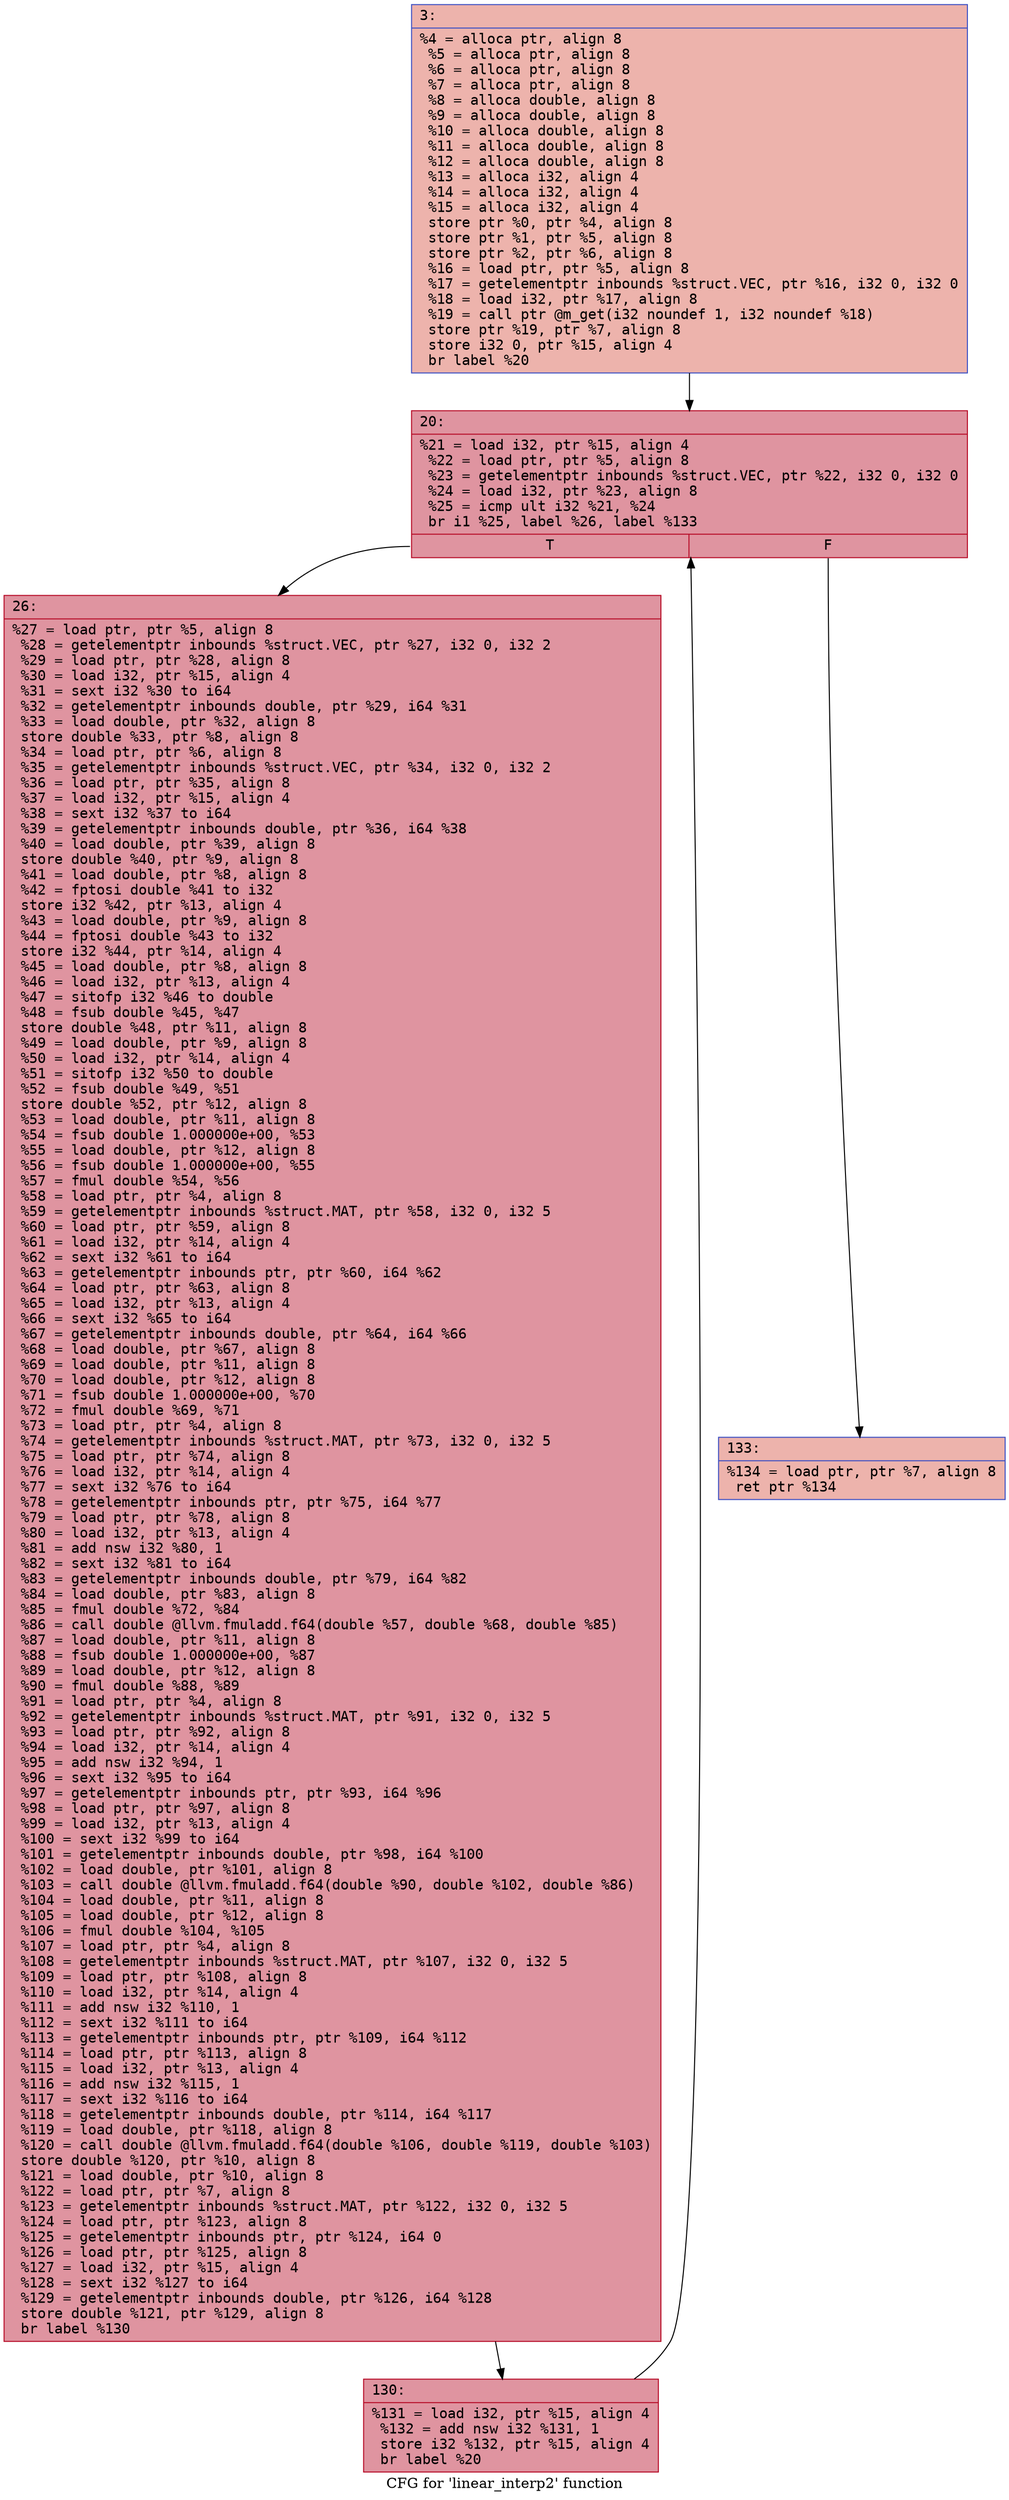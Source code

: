 digraph "CFG for 'linear_interp2' function" {
	label="CFG for 'linear_interp2' function";

	Node0x600002c165d0 [shape=record,color="#3d50c3ff", style=filled, fillcolor="#d6524470" fontname="Courier",label="{3:\l|  %4 = alloca ptr, align 8\l  %5 = alloca ptr, align 8\l  %6 = alloca ptr, align 8\l  %7 = alloca ptr, align 8\l  %8 = alloca double, align 8\l  %9 = alloca double, align 8\l  %10 = alloca double, align 8\l  %11 = alloca double, align 8\l  %12 = alloca double, align 8\l  %13 = alloca i32, align 4\l  %14 = alloca i32, align 4\l  %15 = alloca i32, align 4\l  store ptr %0, ptr %4, align 8\l  store ptr %1, ptr %5, align 8\l  store ptr %2, ptr %6, align 8\l  %16 = load ptr, ptr %5, align 8\l  %17 = getelementptr inbounds %struct.VEC, ptr %16, i32 0, i32 0\l  %18 = load i32, ptr %17, align 8\l  %19 = call ptr @m_get(i32 noundef 1, i32 noundef %18)\l  store ptr %19, ptr %7, align 8\l  store i32 0, ptr %15, align 4\l  br label %20\l}"];
	Node0x600002c165d0 -> Node0x600002c16620[tooltip="3 -> 20\nProbability 100.00%" ];
	Node0x600002c16620 [shape=record,color="#b70d28ff", style=filled, fillcolor="#b70d2870" fontname="Courier",label="{20:\l|  %21 = load i32, ptr %15, align 4\l  %22 = load ptr, ptr %5, align 8\l  %23 = getelementptr inbounds %struct.VEC, ptr %22, i32 0, i32 0\l  %24 = load i32, ptr %23, align 8\l  %25 = icmp ult i32 %21, %24\l  br i1 %25, label %26, label %133\l|{<s0>T|<s1>F}}"];
	Node0x600002c16620:s0 -> Node0x600002c16670[tooltip="20 -> 26\nProbability 96.88%" ];
	Node0x600002c16620:s1 -> Node0x600002c16710[tooltip="20 -> 133\nProbability 3.12%" ];
	Node0x600002c16670 [shape=record,color="#b70d28ff", style=filled, fillcolor="#b70d2870" fontname="Courier",label="{26:\l|  %27 = load ptr, ptr %5, align 8\l  %28 = getelementptr inbounds %struct.VEC, ptr %27, i32 0, i32 2\l  %29 = load ptr, ptr %28, align 8\l  %30 = load i32, ptr %15, align 4\l  %31 = sext i32 %30 to i64\l  %32 = getelementptr inbounds double, ptr %29, i64 %31\l  %33 = load double, ptr %32, align 8\l  store double %33, ptr %8, align 8\l  %34 = load ptr, ptr %6, align 8\l  %35 = getelementptr inbounds %struct.VEC, ptr %34, i32 0, i32 2\l  %36 = load ptr, ptr %35, align 8\l  %37 = load i32, ptr %15, align 4\l  %38 = sext i32 %37 to i64\l  %39 = getelementptr inbounds double, ptr %36, i64 %38\l  %40 = load double, ptr %39, align 8\l  store double %40, ptr %9, align 8\l  %41 = load double, ptr %8, align 8\l  %42 = fptosi double %41 to i32\l  store i32 %42, ptr %13, align 4\l  %43 = load double, ptr %9, align 8\l  %44 = fptosi double %43 to i32\l  store i32 %44, ptr %14, align 4\l  %45 = load double, ptr %8, align 8\l  %46 = load i32, ptr %13, align 4\l  %47 = sitofp i32 %46 to double\l  %48 = fsub double %45, %47\l  store double %48, ptr %11, align 8\l  %49 = load double, ptr %9, align 8\l  %50 = load i32, ptr %14, align 4\l  %51 = sitofp i32 %50 to double\l  %52 = fsub double %49, %51\l  store double %52, ptr %12, align 8\l  %53 = load double, ptr %11, align 8\l  %54 = fsub double 1.000000e+00, %53\l  %55 = load double, ptr %12, align 8\l  %56 = fsub double 1.000000e+00, %55\l  %57 = fmul double %54, %56\l  %58 = load ptr, ptr %4, align 8\l  %59 = getelementptr inbounds %struct.MAT, ptr %58, i32 0, i32 5\l  %60 = load ptr, ptr %59, align 8\l  %61 = load i32, ptr %14, align 4\l  %62 = sext i32 %61 to i64\l  %63 = getelementptr inbounds ptr, ptr %60, i64 %62\l  %64 = load ptr, ptr %63, align 8\l  %65 = load i32, ptr %13, align 4\l  %66 = sext i32 %65 to i64\l  %67 = getelementptr inbounds double, ptr %64, i64 %66\l  %68 = load double, ptr %67, align 8\l  %69 = load double, ptr %11, align 8\l  %70 = load double, ptr %12, align 8\l  %71 = fsub double 1.000000e+00, %70\l  %72 = fmul double %69, %71\l  %73 = load ptr, ptr %4, align 8\l  %74 = getelementptr inbounds %struct.MAT, ptr %73, i32 0, i32 5\l  %75 = load ptr, ptr %74, align 8\l  %76 = load i32, ptr %14, align 4\l  %77 = sext i32 %76 to i64\l  %78 = getelementptr inbounds ptr, ptr %75, i64 %77\l  %79 = load ptr, ptr %78, align 8\l  %80 = load i32, ptr %13, align 4\l  %81 = add nsw i32 %80, 1\l  %82 = sext i32 %81 to i64\l  %83 = getelementptr inbounds double, ptr %79, i64 %82\l  %84 = load double, ptr %83, align 8\l  %85 = fmul double %72, %84\l  %86 = call double @llvm.fmuladd.f64(double %57, double %68, double %85)\l  %87 = load double, ptr %11, align 8\l  %88 = fsub double 1.000000e+00, %87\l  %89 = load double, ptr %12, align 8\l  %90 = fmul double %88, %89\l  %91 = load ptr, ptr %4, align 8\l  %92 = getelementptr inbounds %struct.MAT, ptr %91, i32 0, i32 5\l  %93 = load ptr, ptr %92, align 8\l  %94 = load i32, ptr %14, align 4\l  %95 = add nsw i32 %94, 1\l  %96 = sext i32 %95 to i64\l  %97 = getelementptr inbounds ptr, ptr %93, i64 %96\l  %98 = load ptr, ptr %97, align 8\l  %99 = load i32, ptr %13, align 4\l  %100 = sext i32 %99 to i64\l  %101 = getelementptr inbounds double, ptr %98, i64 %100\l  %102 = load double, ptr %101, align 8\l  %103 = call double @llvm.fmuladd.f64(double %90, double %102, double %86)\l  %104 = load double, ptr %11, align 8\l  %105 = load double, ptr %12, align 8\l  %106 = fmul double %104, %105\l  %107 = load ptr, ptr %4, align 8\l  %108 = getelementptr inbounds %struct.MAT, ptr %107, i32 0, i32 5\l  %109 = load ptr, ptr %108, align 8\l  %110 = load i32, ptr %14, align 4\l  %111 = add nsw i32 %110, 1\l  %112 = sext i32 %111 to i64\l  %113 = getelementptr inbounds ptr, ptr %109, i64 %112\l  %114 = load ptr, ptr %113, align 8\l  %115 = load i32, ptr %13, align 4\l  %116 = add nsw i32 %115, 1\l  %117 = sext i32 %116 to i64\l  %118 = getelementptr inbounds double, ptr %114, i64 %117\l  %119 = load double, ptr %118, align 8\l  %120 = call double @llvm.fmuladd.f64(double %106, double %119, double %103)\l  store double %120, ptr %10, align 8\l  %121 = load double, ptr %10, align 8\l  %122 = load ptr, ptr %7, align 8\l  %123 = getelementptr inbounds %struct.MAT, ptr %122, i32 0, i32 5\l  %124 = load ptr, ptr %123, align 8\l  %125 = getelementptr inbounds ptr, ptr %124, i64 0\l  %126 = load ptr, ptr %125, align 8\l  %127 = load i32, ptr %15, align 4\l  %128 = sext i32 %127 to i64\l  %129 = getelementptr inbounds double, ptr %126, i64 %128\l  store double %121, ptr %129, align 8\l  br label %130\l}"];
	Node0x600002c16670 -> Node0x600002c166c0[tooltip="26 -> 130\nProbability 100.00%" ];
	Node0x600002c166c0 [shape=record,color="#b70d28ff", style=filled, fillcolor="#b70d2870" fontname="Courier",label="{130:\l|  %131 = load i32, ptr %15, align 4\l  %132 = add nsw i32 %131, 1\l  store i32 %132, ptr %15, align 4\l  br label %20\l}"];
	Node0x600002c166c0 -> Node0x600002c16620[tooltip="130 -> 20\nProbability 100.00%" ];
	Node0x600002c16710 [shape=record,color="#3d50c3ff", style=filled, fillcolor="#d6524470" fontname="Courier",label="{133:\l|  %134 = load ptr, ptr %7, align 8\l  ret ptr %134\l}"];
}
